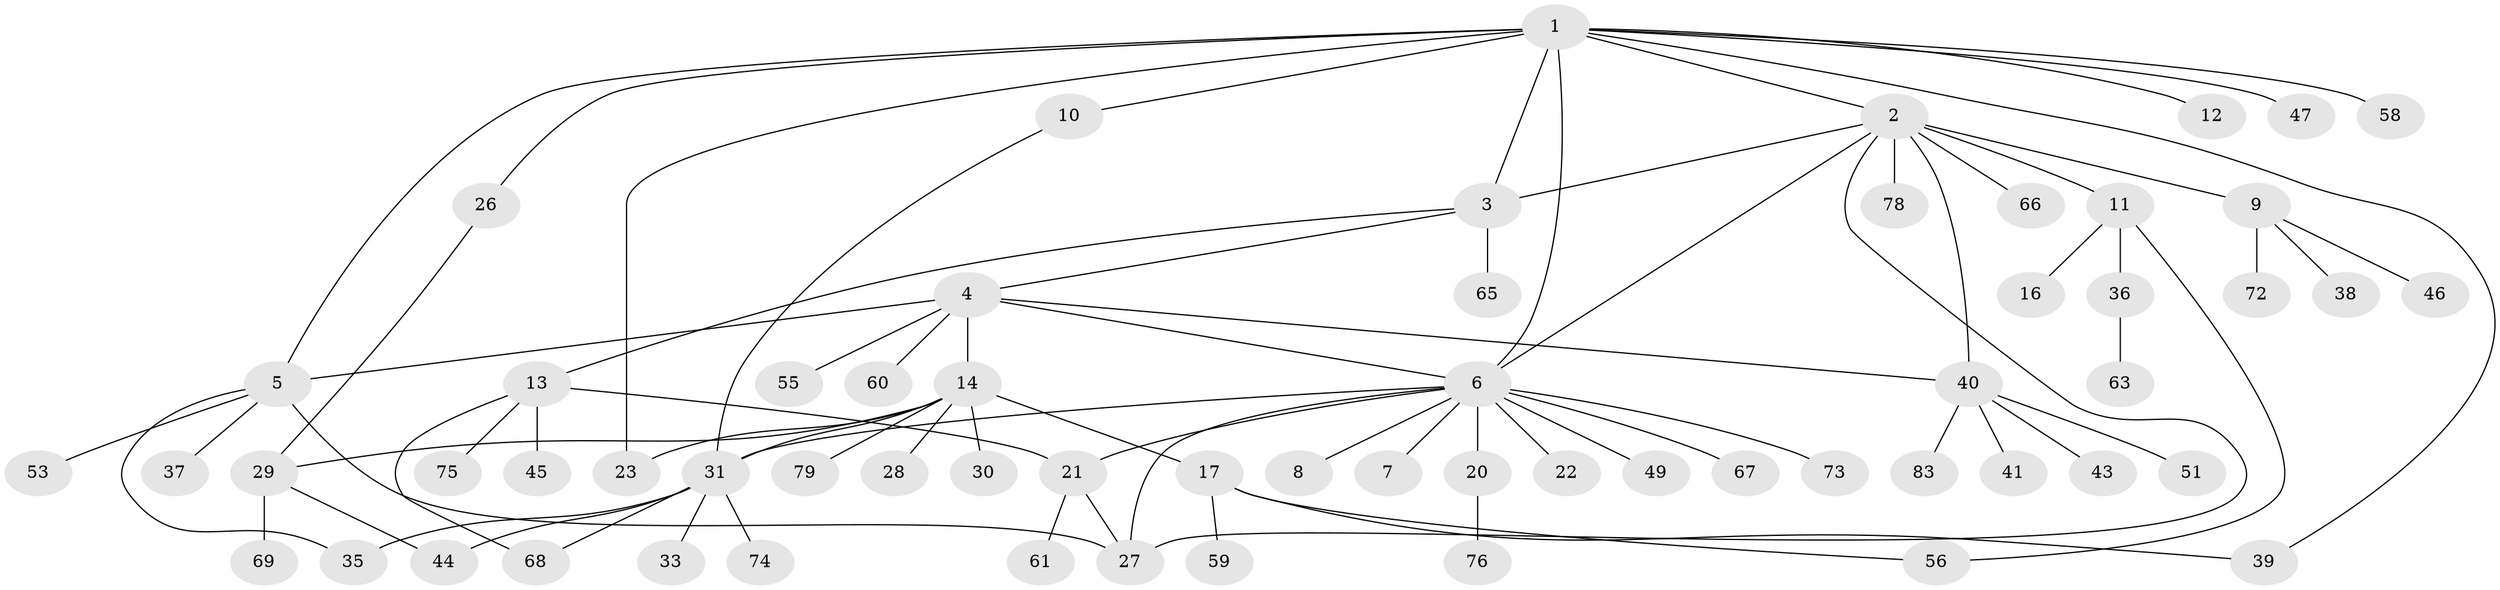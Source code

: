 // original degree distribution, {11: 0.011764705882352941, 12: 0.011764705882352941, 6: 0.03529411764705882, 8: 0.023529411764705882, 2: 0.2823529411764706, 10: 0.011764705882352941, 1: 0.49411764705882355, 4: 0.047058823529411764, 9: 0.011764705882352941, 3: 0.03529411764705882, 5: 0.023529411764705882, 7: 0.011764705882352941}
// Generated by graph-tools (version 1.1) at 2025/41/03/06/25 10:41:50]
// undirected, 62 vertices, 79 edges
graph export_dot {
graph [start="1"]
  node [color=gray90,style=filled];
  1 [super="+15"];
  2 [super="+19"];
  3 [super="+18"];
  4 [super="+82"];
  5 [super="+25"];
  6 [super="+24"];
  7;
  8 [super="+50"];
  9 [super="+34"];
  10;
  11 [super="+32"];
  12;
  13 [super="+70"];
  14 [super="+64"];
  16;
  17 [super="+77"];
  20;
  21 [super="+62"];
  22;
  23 [super="+81"];
  26;
  27 [super="+57"];
  28;
  29 [super="+71"];
  30;
  31 [super="+52"];
  33;
  35 [super="+48"];
  36;
  37;
  38;
  39;
  40 [super="+42"];
  41;
  43;
  44;
  45 [super="+54"];
  46;
  47;
  49 [super="+80"];
  51;
  53;
  55;
  56;
  58;
  59;
  60;
  61;
  63 [super="+85"];
  65;
  66;
  67;
  68 [super="+84"];
  69;
  72;
  73;
  74;
  75;
  76;
  78;
  79;
  83;
  1 -- 2;
  1 -- 3;
  1 -- 5;
  1 -- 6;
  1 -- 10;
  1 -- 12;
  1 -- 39;
  1 -- 47;
  1 -- 58;
  1 -- 26;
  1 -- 23;
  2 -- 3 [weight=2];
  2 -- 9 [weight=2];
  2 -- 11;
  2 -- 27;
  2 -- 40;
  2 -- 66;
  2 -- 78;
  2 -- 6;
  3 -- 4;
  3 -- 13;
  3 -- 65;
  4 -- 6;
  4 -- 14;
  4 -- 40;
  4 -- 55;
  4 -- 60;
  4 -- 5;
  5 -- 35;
  5 -- 53;
  5 -- 37;
  5 -- 27;
  6 -- 7;
  6 -- 8;
  6 -- 20;
  6 -- 22;
  6 -- 27;
  6 -- 73;
  6 -- 49;
  6 -- 67;
  6 -- 31;
  6 -- 21;
  9 -- 38;
  9 -- 46;
  9 -- 72;
  10 -- 31;
  11 -- 16;
  11 -- 36;
  11 -- 56;
  13 -- 21;
  13 -- 45;
  13 -- 68;
  13 -- 75;
  14 -- 17;
  14 -- 23;
  14 -- 28;
  14 -- 29;
  14 -- 30;
  14 -- 31;
  14 -- 79;
  17 -- 59;
  17 -- 56;
  17 -- 39;
  20 -- 76;
  21 -- 27;
  21 -- 61;
  26 -- 29;
  29 -- 69;
  29 -- 44;
  31 -- 33;
  31 -- 35;
  31 -- 44;
  31 -- 68;
  31 -- 74;
  36 -- 63;
  40 -- 41;
  40 -- 43;
  40 -- 51;
  40 -- 83;
}
